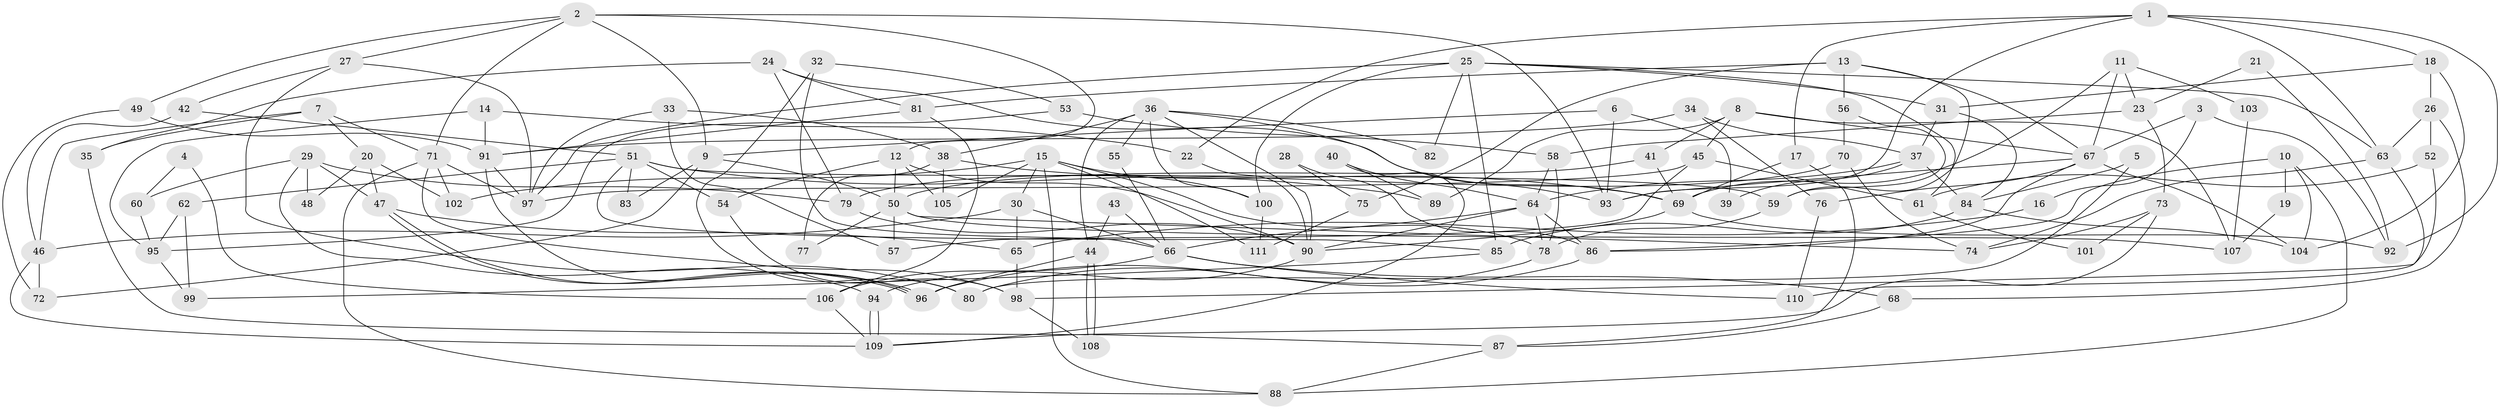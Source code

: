 // Generated by graph-tools (version 1.1) at 2025/15/03/09/25 04:15:08]
// undirected, 111 vertices, 222 edges
graph export_dot {
graph [start="1"]
  node [color=gray90,style=filled];
  1;
  2;
  3;
  4;
  5;
  6;
  7;
  8;
  9;
  10;
  11;
  12;
  13;
  14;
  15;
  16;
  17;
  18;
  19;
  20;
  21;
  22;
  23;
  24;
  25;
  26;
  27;
  28;
  29;
  30;
  31;
  32;
  33;
  34;
  35;
  36;
  37;
  38;
  39;
  40;
  41;
  42;
  43;
  44;
  45;
  46;
  47;
  48;
  49;
  50;
  51;
  52;
  53;
  54;
  55;
  56;
  57;
  58;
  59;
  60;
  61;
  62;
  63;
  64;
  65;
  66;
  67;
  68;
  69;
  70;
  71;
  72;
  73;
  74;
  75;
  76;
  77;
  78;
  79;
  80;
  81;
  82;
  83;
  84;
  85;
  86;
  87;
  88;
  89;
  90;
  91;
  92;
  93;
  94;
  95;
  96;
  97;
  98;
  99;
  100;
  101;
  102;
  103;
  104;
  105;
  106;
  107;
  108;
  109;
  110;
  111;
  1 -- 93;
  1 -- 63;
  1 -- 17;
  1 -- 18;
  1 -- 22;
  1 -- 92;
  2 -- 27;
  2 -- 71;
  2 -- 9;
  2 -- 12;
  2 -- 49;
  2 -- 93;
  3 -- 92;
  3 -- 67;
  3 -- 16;
  4 -- 60;
  4 -- 106;
  5 -- 84;
  5 -- 80;
  6 -- 9;
  6 -- 93;
  6 -- 39;
  7 -- 20;
  7 -- 46;
  7 -- 35;
  7 -- 71;
  8 -- 41;
  8 -- 45;
  8 -- 67;
  8 -- 89;
  8 -- 107;
  9 -- 72;
  9 -- 50;
  9 -- 83;
  10 -- 88;
  10 -- 104;
  10 -- 19;
  10 -- 86;
  11 -- 67;
  11 -- 69;
  11 -- 23;
  11 -- 103;
  12 -- 105;
  12 -- 50;
  12 -- 54;
  12 -- 90;
  13 -- 59;
  13 -- 67;
  13 -- 56;
  13 -- 75;
  13 -- 81;
  14 -- 91;
  14 -- 22;
  14 -- 95;
  15 -- 100;
  15 -- 88;
  15 -- 30;
  15 -- 78;
  15 -- 102;
  15 -- 105;
  15 -- 111;
  16 -- 65;
  17 -- 69;
  17 -- 87;
  18 -- 31;
  18 -- 26;
  18 -- 104;
  19 -- 107;
  20 -- 102;
  20 -- 47;
  20 -- 48;
  21 -- 92;
  21 -- 23;
  22 -- 90;
  23 -- 58;
  23 -- 73;
  24 -- 35;
  24 -- 79;
  24 -- 69;
  24 -- 81;
  25 -- 97;
  25 -- 63;
  25 -- 31;
  25 -- 61;
  25 -- 82;
  25 -- 85;
  25 -- 100;
  26 -- 63;
  26 -- 52;
  26 -- 68;
  27 -- 80;
  27 -- 97;
  27 -- 42;
  28 -- 86;
  28 -- 75;
  29 -- 47;
  29 -- 94;
  29 -- 48;
  29 -- 60;
  29 -- 79;
  30 -- 46;
  30 -- 65;
  30 -- 66;
  31 -- 84;
  31 -- 37;
  32 -- 66;
  32 -- 53;
  32 -- 80;
  33 -- 97;
  33 -- 38;
  33 -- 57;
  34 -- 91;
  34 -- 37;
  34 -- 76;
  35 -- 87;
  36 -- 93;
  36 -- 44;
  36 -- 38;
  36 -- 55;
  36 -- 82;
  36 -- 90;
  36 -- 100;
  37 -- 84;
  37 -- 39;
  37 -- 64;
  38 -- 69;
  38 -- 77;
  38 -- 105;
  40 -- 64;
  40 -- 109;
  40 -- 89;
  41 -- 69;
  41 -- 50;
  42 -- 51;
  42 -- 46;
  43 -- 66;
  43 -- 44;
  44 -- 108;
  44 -- 108;
  44 -- 96;
  45 -- 57;
  45 -- 61;
  45 -- 97;
  46 -- 109;
  46 -- 72;
  47 -- 96;
  47 -- 96;
  47 -- 65;
  49 -- 91;
  49 -- 72;
  50 -- 57;
  50 -- 74;
  50 -- 77;
  50 -- 107;
  51 -- 59;
  51 -- 89;
  51 -- 54;
  51 -- 62;
  51 -- 83;
  51 -- 85;
  52 -- 98;
  52 -- 61;
  53 -- 95;
  53 -- 58;
  54 -- 98;
  55 -- 66;
  56 -- 70;
  56 -- 59;
  58 -- 64;
  58 -- 78;
  59 -- 78;
  60 -- 95;
  61 -- 101;
  62 -- 95;
  62 -- 99;
  63 -- 110;
  63 -- 74;
  64 -- 90;
  64 -- 66;
  64 -- 78;
  64 -- 86;
  65 -- 98;
  66 -- 68;
  66 -- 106;
  66 -- 110;
  67 -- 86;
  67 -- 76;
  67 -- 93;
  67 -- 104;
  68 -- 87;
  69 -- 90;
  69 -- 92;
  70 -- 74;
  70 -- 79;
  71 -- 97;
  71 -- 88;
  71 -- 98;
  71 -- 102;
  73 -- 109;
  73 -- 74;
  73 -- 101;
  75 -- 111;
  76 -- 110;
  78 -- 80;
  79 -- 90;
  81 -- 91;
  81 -- 106;
  84 -- 85;
  84 -- 104;
  85 -- 99;
  86 -- 96;
  87 -- 88;
  90 -- 94;
  91 -- 96;
  91 -- 97;
  94 -- 109;
  94 -- 109;
  95 -- 99;
  98 -- 108;
  100 -- 111;
  103 -- 107;
  106 -- 109;
}
